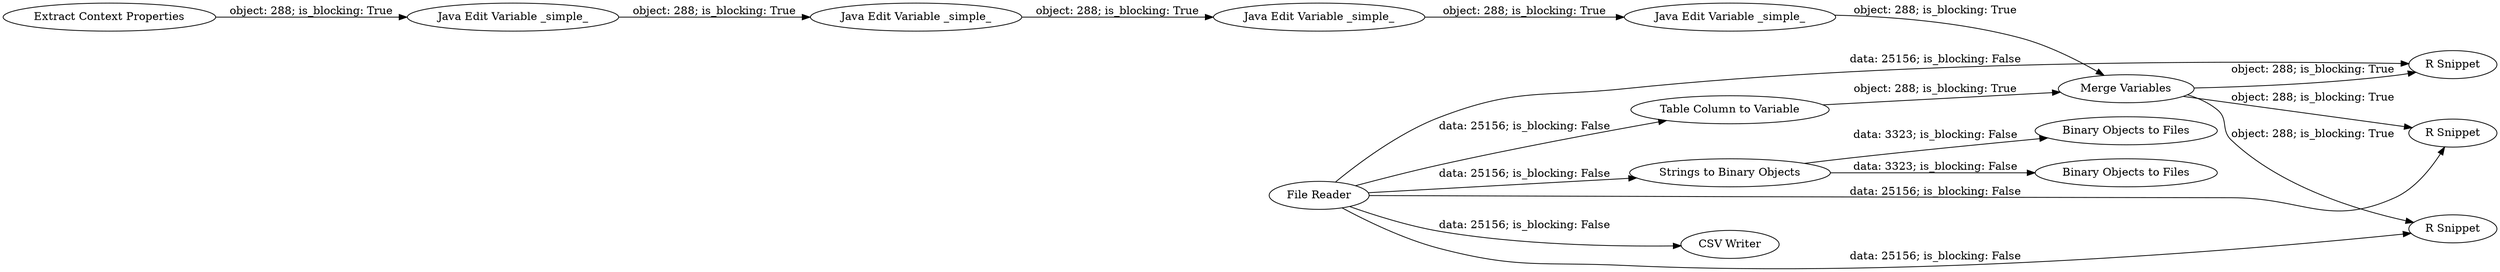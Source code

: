 digraph {
	"-8391347491159263255_1" [label="File Reader"]
	"-8391347491159263255_408" [label="Java Edit Variable _simple_"]
	"-8391347491159263255_406" [label="Java Edit Variable _simple_"]
	"-8391347491159263255_413" [label="Binary Objects to Files"]
	"-8391347491159263255_409" [label="Table Column to Variable"]
	"-8391347491159263255_407" [label="Merge Variables"]
	"-8391347491159263255_405" [label="Extract Context Properties"]
	"-8391347491159263255_269" [label="R Snippet"]
	"-8391347491159263255_417" [label="Binary Objects to Files"]
	"-8391347491159263255_411" [label="R Snippet"]
	"-8391347491159263255_415" [label="R Snippet"]
	"-8391347491159263255_416" [label="Java Edit Variable _simple_"]
	"-8391347491159263255_2" [label="Strings to Binary Objects"]
	"-8391347491159263255_412" [label="Java Edit Variable _simple_"]
	"-8391347491159263255_414" [label="CSV Writer"]
	"-8391347491159263255_406" -> "-8391347491159263255_416" [label="object: 288; is_blocking: True"]
	"-8391347491159263255_1" -> "-8391347491159263255_409" [label="data: 25156; is_blocking: False"]
	"-8391347491159263255_409" -> "-8391347491159263255_407" [label="object: 288; is_blocking: True"]
	"-8391347491159263255_408" -> "-8391347491159263255_412" [label="object: 288; is_blocking: True"]
	"-8391347491159263255_416" -> "-8391347491159263255_408" [label="object: 288; is_blocking: True"]
	"-8391347491159263255_405" -> "-8391347491159263255_406" [label="object: 288; is_blocking: True"]
	"-8391347491159263255_2" -> "-8391347491159263255_413" [label="data: 3323; is_blocking: False"]
	"-8391347491159263255_1" -> "-8391347491159263255_414" [label="data: 25156; is_blocking: False"]
	"-8391347491159263255_1" -> "-8391347491159263255_269" [label="data: 25156; is_blocking: False"]
	"-8391347491159263255_407" -> "-8391347491159263255_269" [label="object: 288; is_blocking: True"]
	"-8391347491159263255_1" -> "-8391347491159263255_411" [label="data: 25156; is_blocking: False"]
	"-8391347491159263255_2" -> "-8391347491159263255_417" [label="data: 3323; is_blocking: False"]
	"-8391347491159263255_407" -> "-8391347491159263255_411" [label="object: 288; is_blocking: True"]
	"-8391347491159263255_407" -> "-8391347491159263255_415" [label="object: 288; is_blocking: True"]
	"-8391347491159263255_412" -> "-8391347491159263255_407" [label="object: 288; is_blocking: True"]
	"-8391347491159263255_1" -> "-8391347491159263255_2" [label="data: 25156; is_blocking: False"]
	"-8391347491159263255_1" -> "-8391347491159263255_415" [label="data: 25156; is_blocking: False"]
	rankdir=LR
}

